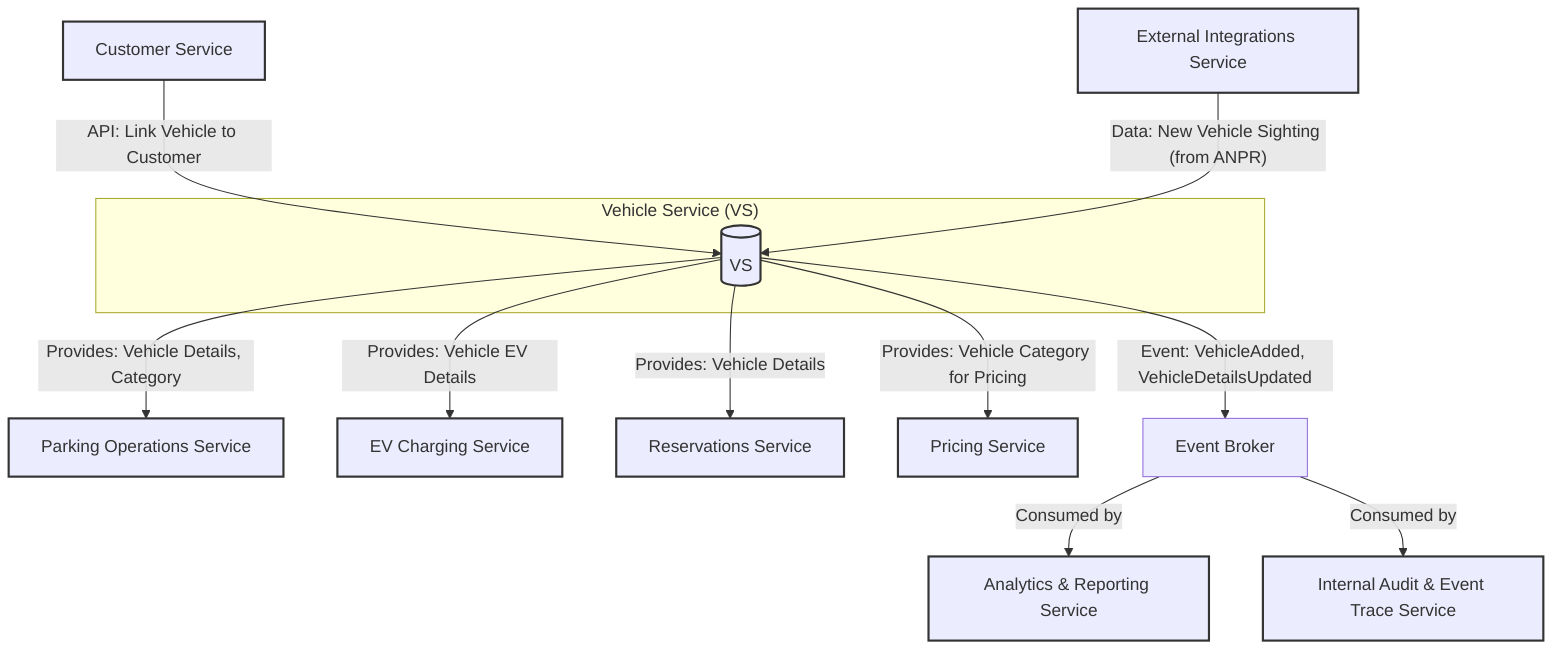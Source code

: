 graph TD
    subgraph "Vehicle Service (VS)"
        VS[(VS)]
    end

    %% Data & Events Consumed by VS
    CS[Customer Service] -->|API: Link Vehicle to Customer| VS
    EIS[External Integrations Service] -->|"Data: New Vehicle Sighting (from ANPR)"| VS

    %% Services Called & Events Published by VS
    VS -->|Provides: Vehicle Details, Category| POS[Parking Operations Service]
    VS -->|Provides: Vehicle EV Details| EVCS[EV Charging Service]
    VS -->|Provides: Vehicle Details| RS[Reservations Service]
    VS -->|Provides: Vehicle Category for Pricing| PS[Pricing Service]
    VS -->|Event: VehicleAdded, VehicleDetailsUpdated| EventBroker[Event Broker]

    %% General Event Publishing by VS
    EventBroker -->|Consumed by| ARS[Analytics & Reporting Service]
    EventBroker -->|Consumed by| IAETS[Internal Audit & Event Trace Service]

    classDef service fill:#lightyellow,stroke:#333,stroke-width:2px;
    class VS,CS,POS,EVCS,RS,PS,ARS,IAETS,EIS service;
    class EventBroker fill:#lightblue,stroke:#333,stroke-width:2px;